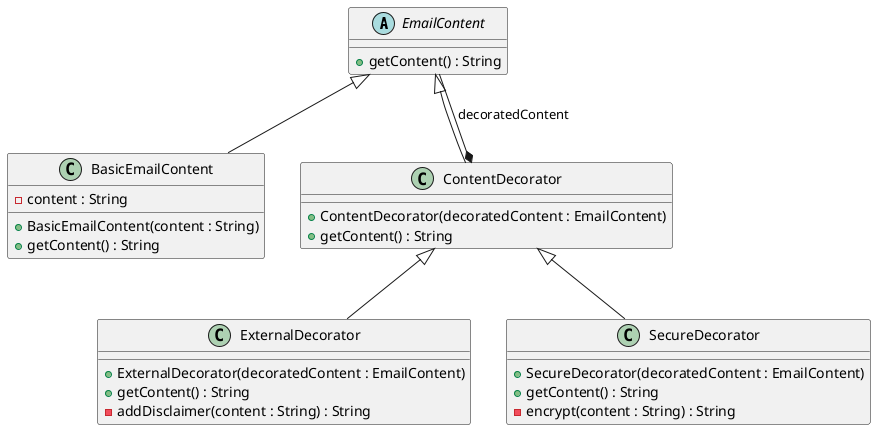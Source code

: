 @startuml

abstract class EmailContent {
    + getContent() : String
}

class BasicEmailContent {
    - content : String
    + BasicEmailContent(content : String)
    + getContent() : String
}

class ContentDecorator {
    + ContentDecorator(decoratedContent : EmailContent)
    + getContent() : String
}

class ExternalDecorator {
    + ExternalDecorator(decoratedContent : EmailContent)
    + getContent() : String
    - addDisclaimer(content : String) : String
}

class SecureDecorator {
    + SecureDecorator(decoratedContent : EmailContent)
    + getContent() : String
    - encrypt(content : String) : String
}

EmailContent <|-- BasicEmailContent
EmailContent <|-- ContentDecorator
EmailContent --* ContentDecorator : decoratedContent
ContentDecorator <|-- ExternalDecorator
ContentDecorator <|-- SecureDecorator

@enduml